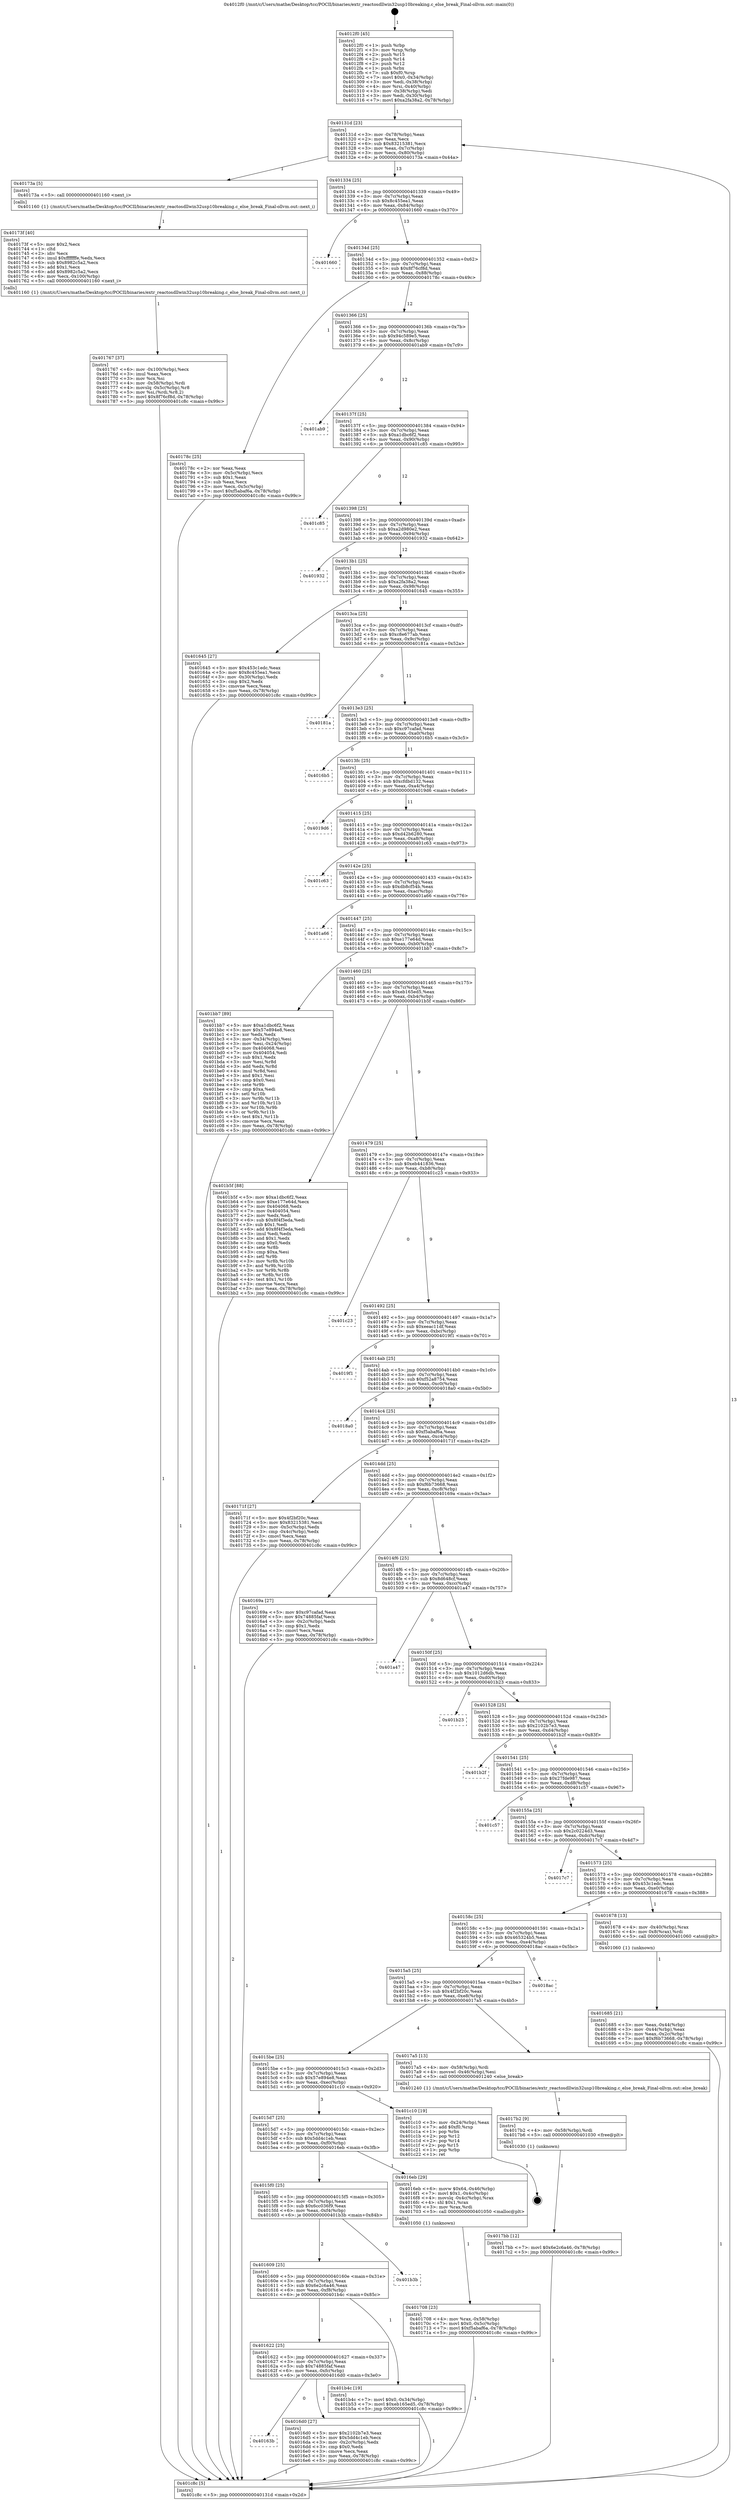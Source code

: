 digraph "0x4012f0" {
  label = "0x4012f0 (/mnt/c/Users/mathe/Desktop/tcc/POCII/binaries/extr_reactosdllwin32usp10breaking.c_else_break_Final-ollvm.out::main(0))"
  labelloc = "t"
  node[shape=record]

  Entry [label="",width=0.3,height=0.3,shape=circle,fillcolor=black,style=filled]
  "0x40131d" [label="{
     0x40131d [23]\l
     | [instrs]\l
     &nbsp;&nbsp;0x40131d \<+3\>: mov -0x78(%rbp),%eax\l
     &nbsp;&nbsp;0x401320 \<+2\>: mov %eax,%ecx\l
     &nbsp;&nbsp;0x401322 \<+6\>: sub $0x83215381,%ecx\l
     &nbsp;&nbsp;0x401328 \<+3\>: mov %eax,-0x7c(%rbp)\l
     &nbsp;&nbsp;0x40132b \<+3\>: mov %ecx,-0x80(%rbp)\l
     &nbsp;&nbsp;0x40132e \<+6\>: je 000000000040173a \<main+0x44a\>\l
  }"]
  "0x40173a" [label="{
     0x40173a [5]\l
     | [instrs]\l
     &nbsp;&nbsp;0x40173a \<+5\>: call 0000000000401160 \<next_i\>\l
     | [calls]\l
     &nbsp;&nbsp;0x401160 \{1\} (/mnt/c/Users/mathe/Desktop/tcc/POCII/binaries/extr_reactosdllwin32usp10breaking.c_else_break_Final-ollvm.out::next_i)\l
  }"]
  "0x401334" [label="{
     0x401334 [25]\l
     | [instrs]\l
     &nbsp;&nbsp;0x401334 \<+5\>: jmp 0000000000401339 \<main+0x49\>\l
     &nbsp;&nbsp;0x401339 \<+3\>: mov -0x7c(%rbp),%eax\l
     &nbsp;&nbsp;0x40133c \<+5\>: sub $0x8c455ea1,%eax\l
     &nbsp;&nbsp;0x401341 \<+6\>: mov %eax,-0x84(%rbp)\l
     &nbsp;&nbsp;0x401347 \<+6\>: je 0000000000401660 \<main+0x370\>\l
  }"]
  Exit [label="",width=0.3,height=0.3,shape=circle,fillcolor=black,style=filled,peripheries=2]
  "0x401660" [label="{
     0x401660\l
  }", style=dashed]
  "0x40134d" [label="{
     0x40134d [25]\l
     | [instrs]\l
     &nbsp;&nbsp;0x40134d \<+5\>: jmp 0000000000401352 \<main+0x62\>\l
     &nbsp;&nbsp;0x401352 \<+3\>: mov -0x7c(%rbp),%eax\l
     &nbsp;&nbsp;0x401355 \<+5\>: sub $0x8f76cf8d,%eax\l
     &nbsp;&nbsp;0x40135a \<+6\>: mov %eax,-0x88(%rbp)\l
     &nbsp;&nbsp;0x401360 \<+6\>: je 000000000040178c \<main+0x49c\>\l
  }"]
  "0x4017bb" [label="{
     0x4017bb [12]\l
     | [instrs]\l
     &nbsp;&nbsp;0x4017bb \<+7\>: movl $0x6e2c6a46,-0x78(%rbp)\l
     &nbsp;&nbsp;0x4017c2 \<+5\>: jmp 0000000000401c8c \<main+0x99c\>\l
  }"]
  "0x40178c" [label="{
     0x40178c [25]\l
     | [instrs]\l
     &nbsp;&nbsp;0x40178c \<+2\>: xor %eax,%eax\l
     &nbsp;&nbsp;0x40178e \<+3\>: mov -0x5c(%rbp),%ecx\l
     &nbsp;&nbsp;0x401791 \<+3\>: sub $0x1,%eax\l
     &nbsp;&nbsp;0x401794 \<+2\>: sub %eax,%ecx\l
     &nbsp;&nbsp;0x401796 \<+3\>: mov %ecx,-0x5c(%rbp)\l
     &nbsp;&nbsp;0x401799 \<+7\>: movl $0xf5abaf6a,-0x78(%rbp)\l
     &nbsp;&nbsp;0x4017a0 \<+5\>: jmp 0000000000401c8c \<main+0x99c\>\l
  }"]
  "0x401366" [label="{
     0x401366 [25]\l
     | [instrs]\l
     &nbsp;&nbsp;0x401366 \<+5\>: jmp 000000000040136b \<main+0x7b\>\l
     &nbsp;&nbsp;0x40136b \<+3\>: mov -0x7c(%rbp),%eax\l
     &nbsp;&nbsp;0x40136e \<+5\>: sub $0x94c589e5,%eax\l
     &nbsp;&nbsp;0x401373 \<+6\>: mov %eax,-0x8c(%rbp)\l
     &nbsp;&nbsp;0x401379 \<+6\>: je 0000000000401ab9 \<main+0x7c9\>\l
  }"]
  "0x4017b2" [label="{
     0x4017b2 [9]\l
     | [instrs]\l
     &nbsp;&nbsp;0x4017b2 \<+4\>: mov -0x58(%rbp),%rdi\l
     &nbsp;&nbsp;0x4017b6 \<+5\>: call 0000000000401030 \<free@plt\>\l
     | [calls]\l
     &nbsp;&nbsp;0x401030 \{1\} (unknown)\l
  }"]
  "0x401ab9" [label="{
     0x401ab9\l
  }", style=dashed]
  "0x40137f" [label="{
     0x40137f [25]\l
     | [instrs]\l
     &nbsp;&nbsp;0x40137f \<+5\>: jmp 0000000000401384 \<main+0x94\>\l
     &nbsp;&nbsp;0x401384 \<+3\>: mov -0x7c(%rbp),%eax\l
     &nbsp;&nbsp;0x401387 \<+5\>: sub $0xa1dbc6f2,%eax\l
     &nbsp;&nbsp;0x40138c \<+6\>: mov %eax,-0x90(%rbp)\l
     &nbsp;&nbsp;0x401392 \<+6\>: je 0000000000401c85 \<main+0x995\>\l
  }"]
  "0x401767" [label="{
     0x401767 [37]\l
     | [instrs]\l
     &nbsp;&nbsp;0x401767 \<+6\>: mov -0x100(%rbp),%ecx\l
     &nbsp;&nbsp;0x40176d \<+3\>: imul %eax,%ecx\l
     &nbsp;&nbsp;0x401770 \<+3\>: mov %cx,%si\l
     &nbsp;&nbsp;0x401773 \<+4\>: mov -0x58(%rbp),%rdi\l
     &nbsp;&nbsp;0x401777 \<+4\>: movslq -0x5c(%rbp),%r8\l
     &nbsp;&nbsp;0x40177b \<+5\>: mov %si,(%rdi,%r8,2)\l
     &nbsp;&nbsp;0x401780 \<+7\>: movl $0x8f76cf8d,-0x78(%rbp)\l
     &nbsp;&nbsp;0x401787 \<+5\>: jmp 0000000000401c8c \<main+0x99c\>\l
  }"]
  "0x401c85" [label="{
     0x401c85\l
  }", style=dashed]
  "0x401398" [label="{
     0x401398 [25]\l
     | [instrs]\l
     &nbsp;&nbsp;0x401398 \<+5\>: jmp 000000000040139d \<main+0xad\>\l
     &nbsp;&nbsp;0x40139d \<+3\>: mov -0x7c(%rbp),%eax\l
     &nbsp;&nbsp;0x4013a0 \<+5\>: sub $0xa2d980e2,%eax\l
     &nbsp;&nbsp;0x4013a5 \<+6\>: mov %eax,-0x94(%rbp)\l
     &nbsp;&nbsp;0x4013ab \<+6\>: je 0000000000401932 \<main+0x642\>\l
  }"]
  "0x40173f" [label="{
     0x40173f [40]\l
     | [instrs]\l
     &nbsp;&nbsp;0x40173f \<+5\>: mov $0x2,%ecx\l
     &nbsp;&nbsp;0x401744 \<+1\>: cltd\l
     &nbsp;&nbsp;0x401745 \<+2\>: idiv %ecx\l
     &nbsp;&nbsp;0x401747 \<+6\>: imul $0xfffffffe,%edx,%ecx\l
     &nbsp;&nbsp;0x40174d \<+6\>: sub $0x8982c5a2,%ecx\l
     &nbsp;&nbsp;0x401753 \<+3\>: add $0x1,%ecx\l
     &nbsp;&nbsp;0x401756 \<+6\>: add $0x8982c5a2,%ecx\l
     &nbsp;&nbsp;0x40175c \<+6\>: mov %ecx,-0x100(%rbp)\l
     &nbsp;&nbsp;0x401762 \<+5\>: call 0000000000401160 \<next_i\>\l
     | [calls]\l
     &nbsp;&nbsp;0x401160 \{1\} (/mnt/c/Users/mathe/Desktop/tcc/POCII/binaries/extr_reactosdllwin32usp10breaking.c_else_break_Final-ollvm.out::next_i)\l
  }"]
  "0x401932" [label="{
     0x401932\l
  }", style=dashed]
  "0x4013b1" [label="{
     0x4013b1 [25]\l
     | [instrs]\l
     &nbsp;&nbsp;0x4013b1 \<+5\>: jmp 00000000004013b6 \<main+0xc6\>\l
     &nbsp;&nbsp;0x4013b6 \<+3\>: mov -0x7c(%rbp),%eax\l
     &nbsp;&nbsp;0x4013b9 \<+5\>: sub $0xa2fa38a2,%eax\l
     &nbsp;&nbsp;0x4013be \<+6\>: mov %eax,-0x98(%rbp)\l
     &nbsp;&nbsp;0x4013c4 \<+6\>: je 0000000000401645 \<main+0x355\>\l
  }"]
  "0x401708" [label="{
     0x401708 [23]\l
     | [instrs]\l
     &nbsp;&nbsp;0x401708 \<+4\>: mov %rax,-0x58(%rbp)\l
     &nbsp;&nbsp;0x40170c \<+7\>: movl $0x0,-0x5c(%rbp)\l
     &nbsp;&nbsp;0x401713 \<+7\>: movl $0xf5abaf6a,-0x78(%rbp)\l
     &nbsp;&nbsp;0x40171a \<+5\>: jmp 0000000000401c8c \<main+0x99c\>\l
  }"]
  "0x401645" [label="{
     0x401645 [27]\l
     | [instrs]\l
     &nbsp;&nbsp;0x401645 \<+5\>: mov $0x453c1edc,%eax\l
     &nbsp;&nbsp;0x40164a \<+5\>: mov $0x8c455ea1,%ecx\l
     &nbsp;&nbsp;0x40164f \<+3\>: mov -0x30(%rbp),%edx\l
     &nbsp;&nbsp;0x401652 \<+3\>: cmp $0x2,%edx\l
     &nbsp;&nbsp;0x401655 \<+3\>: cmovne %ecx,%eax\l
     &nbsp;&nbsp;0x401658 \<+3\>: mov %eax,-0x78(%rbp)\l
     &nbsp;&nbsp;0x40165b \<+5\>: jmp 0000000000401c8c \<main+0x99c\>\l
  }"]
  "0x4013ca" [label="{
     0x4013ca [25]\l
     | [instrs]\l
     &nbsp;&nbsp;0x4013ca \<+5\>: jmp 00000000004013cf \<main+0xdf\>\l
     &nbsp;&nbsp;0x4013cf \<+3\>: mov -0x7c(%rbp),%eax\l
     &nbsp;&nbsp;0x4013d2 \<+5\>: sub $0xc8e677ab,%eax\l
     &nbsp;&nbsp;0x4013d7 \<+6\>: mov %eax,-0x9c(%rbp)\l
     &nbsp;&nbsp;0x4013dd \<+6\>: je 000000000040181a \<main+0x52a\>\l
  }"]
  "0x401c8c" [label="{
     0x401c8c [5]\l
     | [instrs]\l
     &nbsp;&nbsp;0x401c8c \<+5\>: jmp 000000000040131d \<main+0x2d\>\l
  }"]
  "0x4012f0" [label="{
     0x4012f0 [45]\l
     | [instrs]\l
     &nbsp;&nbsp;0x4012f0 \<+1\>: push %rbp\l
     &nbsp;&nbsp;0x4012f1 \<+3\>: mov %rsp,%rbp\l
     &nbsp;&nbsp;0x4012f4 \<+2\>: push %r15\l
     &nbsp;&nbsp;0x4012f6 \<+2\>: push %r14\l
     &nbsp;&nbsp;0x4012f8 \<+2\>: push %r12\l
     &nbsp;&nbsp;0x4012fa \<+1\>: push %rbx\l
     &nbsp;&nbsp;0x4012fb \<+7\>: sub $0xf0,%rsp\l
     &nbsp;&nbsp;0x401302 \<+7\>: movl $0x0,-0x34(%rbp)\l
     &nbsp;&nbsp;0x401309 \<+3\>: mov %edi,-0x38(%rbp)\l
     &nbsp;&nbsp;0x40130c \<+4\>: mov %rsi,-0x40(%rbp)\l
     &nbsp;&nbsp;0x401310 \<+3\>: mov -0x38(%rbp),%edi\l
     &nbsp;&nbsp;0x401313 \<+3\>: mov %edi,-0x30(%rbp)\l
     &nbsp;&nbsp;0x401316 \<+7\>: movl $0xa2fa38a2,-0x78(%rbp)\l
  }"]
  "0x40163b" [label="{
     0x40163b\l
  }", style=dashed]
  "0x40181a" [label="{
     0x40181a\l
  }", style=dashed]
  "0x4013e3" [label="{
     0x4013e3 [25]\l
     | [instrs]\l
     &nbsp;&nbsp;0x4013e3 \<+5\>: jmp 00000000004013e8 \<main+0xf8\>\l
     &nbsp;&nbsp;0x4013e8 \<+3\>: mov -0x7c(%rbp),%eax\l
     &nbsp;&nbsp;0x4013eb \<+5\>: sub $0xc97cafad,%eax\l
     &nbsp;&nbsp;0x4013f0 \<+6\>: mov %eax,-0xa0(%rbp)\l
     &nbsp;&nbsp;0x4013f6 \<+6\>: je 00000000004016b5 \<main+0x3c5\>\l
  }"]
  "0x4016d0" [label="{
     0x4016d0 [27]\l
     | [instrs]\l
     &nbsp;&nbsp;0x4016d0 \<+5\>: mov $0x2102b7e3,%eax\l
     &nbsp;&nbsp;0x4016d5 \<+5\>: mov $0x5dd4c1eb,%ecx\l
     &nbsp;&nbsp;0x4016da \<+3\>: mov -0x2c(%rbp),%edx\l
     &nbsp;&nbsp;0x4016dd \<+3\>: cmp $0x0,%edx\l
     &nbsp;&nbsp;0x4016e0 \<+3\>: cmove %ecx,%eax\l
     &nbsp;&nbsp;0x4016e3 \<+3\>: mov %eax,-0x78(%rbp)\l
     &nbsp;&nbsp;0x4016e6 \<+5\>: jmp 0000000000401c8c \<main+0x99c\>\l
  }"]
  "0x4016b5" [label="{
     0x4016b5\l
  }", style=dashed]
  "0x4013fc" [label="{
     0x4013fc [25]\l
     | [instrs]\l
     &nbsp;&nbsp;0x4013fc \<+5\>: jmp 0000000000401401 \<main+0x111\>\l
     &nbsp;&nbsp;0x401401 \<+3\>: mov -0x7c(%rbp),%eax\l
     &nbsp;&nbsp;0x401404 \<+5\>: sub $0xcfdbd132,%eax\l
     &nbsp;&nbsp;0x401409 \<+6\>: mov %eax,-0xa4(%rbp)\l
     &nbsp;&nbsp;0x40140f \<+6\>: je 00000000004019d6 \<main+0x6e6\>\l
  }"]
  "0x401622" [label="{
     0x401622 [25]\l
     | [instrs]\l
     &nbsp;&nbsp;0x401622 \<+5\>: jmp 0000000000401627 \<main+0x337\>\l
     &nbsp;&nbsp;0x401627 \<+3\>: mov -0x7c(%rbp),%eax\l
     &nbsp;&nbsp;0x40162a \<+5\>: sub $0x74885faf,%eax\l
     &nbsp;&nbsp;0x40162f \<+6\>: mov %eax,-0xfc(%rbp)\l
     &nbsp;&nbsp;0x401635 \<+6\>: je 00000000004016d0 \<main+0x3e0\>\l
  }"]
  "0x4019d6" [label="{
     0x4019d6\l
  }", style=dashed]
  "0x401415" [label="{
     0x401415 [25]\l
     | [instrs]\l
     &nbsp;&nbsp;0x401415 \<+5\>: jmp 000000000040141a \<main+0x12a\>\l
     &nbsp;&nbsp;0x40141a \<+3\>: mov -0x7c(%rbp),%eax\l
     &nbsp;&nbsp;0x40141d \<+5\>: sub $0xd42b6280,%eax\l
     &nbsp;&nbsp;0x401422 \<+6\>: mov %eax,-0xa8(%rbp)\l
     &nbsp;&nbsp;0x401428 \<+6\>: je 0000000000401c63 \<main+0x973\>\l
  }"]
  "0x401b4c" [label="{
     0x401b4c [19]\l
     | [instrs]\l
     &nbsp;&nbsp;0x401b4c \<+7\>: movl $0x0,-0x34(%rbp)\l
     &nbsp;&nbsp;0x401b53 \<+7\>: movl $0xeb165ed5,-0x78(%rbp)\l
     &nbsp;&nbsp;0x401b5a \<+5\>: jmp 0000000000401c8c \<main+0x99c\>\l
  }"]
  "0x401c63" [label="{
     0x401c63\l
  }", style=dashed]
  "0x40142e" [label="{
     0x40142e [25]\l
     | [instrs]\l
     &nbsp;&nbsp;0x40142e \<+5\>: jmp 0000000000401433 \<main+0x143\>\l
     &nbsp;&nbsp;0x401433 \<+3\>: mov -0x7c(%rbp),%eax\l
     &nbsp;&nbsp;0x401436 \<+5\>: sub $0xdb8cf54b,%eax\l
     &nbsp;&nbsp;0x40143b \<+6\>: mov %eax,-0xac(%rbp)\l
     &nbsp;&nbsp;0x401441 \<+6\>: je 0000000000401a66 \<main+0x776\>\l
  }"]
  "0x401609" [label="{
     0x401609 [25]\l
     | [instrs]\l
     &nbsp;&nbsp;0x401609 \<+5\>: jmp 000000000040160e \<main+0x31e\>\l
     &nbsp;&nbsp;0x40160e \<+3\>: mov -0x7c(%rbp),%eax\l
     &nbsp;&nbsp;0x401611 \<+5\>: sub $0x6e2c6a46,%eax\l
     &nbsp;&nbsp;0x401616 \<+6\>: mov %eax,-0xf8(%rbp)\l
     &nbsp;&nbsp;0x40161c \<+6\>: je 0000000000401b4c \<main+0x85c\>\l
  }"]
  "0x401a66" [label="{
     0x401a66\l
  }", style=dashed]
  "0x401447" [label="{
     0x401447 [25]\l
     | [instrs]\l
     &nbsp;&nbsp;0x401447 \<+5\>: jmp 000000000040144c \<main+0x15c\>\l
     &nbsp;&nbsp;0x40144c \<+3\>: mov -0x7c(%rbp),%eax\l
     &nbsp;&nbsp;0x40144f \<+5\>: sub $0xe177e64d,%eax\l
     &nbsp;&nbsp;0x401454 \<+6\>: mov %eax,-0xb0(%rbp)\l
     &nbsp;&nbsp;0x40145a \<+6\>: je 0000000000401bb7 \<main+0x8c7\>\l
  }"]
  "0x401b3b" [label="{
     0x401b3b\l
  }", style=dashed]
  "0x401bb7" [label="{
     0x401bb7 [89]\l
     | [instrs]\l
     &nbsp;&nbsp;0x401bb7 \<+5\>: mov $0xa1dbc6f2,%eax\l
     &nbsp;&nbsp;0x401bbc \<+5\>: mov $0x57e894e8,%ecx\l
     &nbsp;&nbsp;0x401bc1 \<+2\>: xor %edx,%edx\l
     &nbsp;&nbsp;0x401bc3 \<+3\>: mov -0x34(%rbp),%esi\l
     &nbsp;&nbsp;0x401bc6 \<+3\>: mov %esi,-0x24(%rbp)\l
     &nbsp;&nbsp;0x401bc9 \<+7\>: mov 0x404068,%esi\l
     &nbsp;&nbsp;0x401bd0 \<+7\>: mov 0x404054,%edi\l
     &nbsp;&nbsp;0x401bd7 \<+3\>: sub $0x1,%edx\l
     &nbsp;&nbsp;0x401bda \<+3\>: mov %esi,%r8d\l
     &nbsp;&nbsp;0x401bdd \<+3\>: add %edx,%r8d\l
     &nbsp;&nbsp;0x401be0 \<+4\>: imul %r8d,%esi\l
     &nbsp;&nbsp;0x401be4 \<+3\>: and $0x1,%esi\l
     &nbsp;&nbsp;0x401be7 \<+3\>: cmp $0x0,%esi\l
     &nbsp;&nbsp;0x401bea \<+4\>: sete %r9b\l
     &nbsp;&nbsp;0x401bee \<+3\>: cmp $0xa,%edi\l
     &nbsp;&nbsp;0x401bf1 \<+4\>: setl %r10b\l
     &nbsp;&nbsp;0x401bf5 \<+3\>: mov %r9b,%r11b\l
     &nbsp;&nbsp;0x401bf8 \<+3\>: and %r10b,%r11b\l
     &nbsp;&nbsp;0x401bfb \<+3\>: xor %r10b,%r9b\l
     &nbsp;&nbsp;0x401bfe \<+3\>: or %r9b,%r11b\l
     &nbsp;&nbsp;0x401c01 \<+4\>: test $0x1,%r11b\l
     &nbsp;&nbsp;0x401c05 \<+3\>: cmovne %ecx,%eax\l
     &nbsp;&nbsp;0x401c08 \<+3\>: mov %eax,-0x78(%rbp)\l
     &nbsp;&nbsp;0x401c0b \<+5\>: jmp 0000000000401c8c \<main+0x99c\>\l
  }"]
  "0x401460" [label="{
     0x401460 [25]\l
     | [instrs]\l
     &nbsp;&nbsp;0x401460 \<+5\>: jmp 0000000000401465 \<main+0x175\>\l
     &nbsp;&nbsp;0x401465 \<+3\>: mov -0x7c(%rbp),%eax\l
     &nbsp;&nbsp;0x401468 \<+5\>: sub $0xeb165ed5,%eax\l
     &nbsp;&nbsp;0x40146d \<+6\>: mov %eax,-0xb4(%rbp)\l
     &nbsp;&nbsp;0x401473 \<+6\>: je 0000000000401b5f \<main+0x86f\>\l
  }"]
  "0x4015f0" [label="{
     0x4015f0 [25]\l
     | [instrs]\l
     &nbsp;&nbsp;0x4015f0 \<+5\>: jmp 00000000004015f5 \<main+0x305\>\l
     &nbsp;&nbsp;0x4015f5 \<+3\>: mov -0x7c(%rbp),%eax\l
     &nbsp;&nbsp;0x4015f8 \<+5\>: sub $0x6cc036f9,%eax\l
     &nbsp;&nbsp;0x4015fd \<+6\>: mov %eax,-0xf4(%rbp)\l
     &nbsp;&nbsp;0x401603 \<+6\>: je 0000000000401b3b \<main+0x84b\>\l
  }"]
  "0x401b5f" [label="{
     0x401b5f [88]\l
     | [instrs]\l
     &nbsp;&nbsp;0x401b5f \<+5\>: mov $0xa1dbc6f2,%eax\l
     &nbsp;&nbsp;0x401b64 \<+5\>: mov $0xe177e64d,%ecx\l
     &nbsp;&nbsp;0x401b69 \<+7\>: mov 0x404068,%edx\l
     &nbsp;&nbsp;0x401b70 \<+7\>: mov 0x404054,%esi\l
     &nbsp;&nbsp;0x401b77 \<+2\>: mov %edx,%edi\l
     &nbsp;&nbsp;0x401b79 \<+6\>: sub $0x8f4f3eda,%edi\l
     &nbsp;&nbsp;0x401b7f \<+3\>: sub $0x1,%edi\l
     &nbsp;&nbsp;0x401b82 \<+6\>: add $0x8f4f3eda,%edi\l
     &nbsp;&nbsp;0x401b88 \<+3\>: imul %edi,%edx\l
     &nbsp;&nbsp;0x401b8b \<+3\>: and $0x1,%edx\l
     &nbsp;&nbsp;0x401b8e \<+3\>: cmp $0x0,%edx\l
     &nbsp;&nbsp;0x401b91 \<+4\>: sete %r8b\l
     &nbsp;&nbsp;0x401b95 \<+3\>: cmp $0xa,%esi\l
     &nbsp;&nbsp;0x401b98 \<+4\>: setl %r9b\l
     &nbsp;&nbsp;0x401b9c \<+3\>: mov %r8b,%r10b\l
     &nbsp;&nbsp;0x401b9f \<+3\>: and %r9b,%r10b\l
     &nbsp;&nbsp;0x401ba2 \<+3\>: xor %r9b,%r8b\l
     &nbsp;&nbsp;0x401ba5 \<+3\>: or %r8b,%r10b\l
     &nbsp;&nbsp;0x401ba8 \<+4\>: test $0x1,%r10b\l
     &nbsp;&nbsp;0x401bac \<+3\>: cmovne %ecx,%eax\l
     &nbsp;&nbsp;0x401baf \<+3\>: mov %eax,-0x78(%rbp)\l
     &nbsp;&nbsp;0x401bb2 \<+5\>: jmp 0000000000401c8c \<main+0x99c\>\l
  }"]
  "0x401479" [label="{
     0x401479 [25]\l
     | [instrs]\l
     &nbsp;&nbsp;0x401479 \<+5\>: jmp 000000000040147e \<main+0x18e\>\l
     &nbsp;&nbsp;0x40147e \<+3\>: mov -0x7c(%rbp),%eax\l
     &nbsp;&nbsp;0x401481 \<+5\>: sub $0xeb441836,%eax\l
     &nbsp;&nbsp;0x401486 \<+6\>: mov %eax,-0xb8(%rbp)\l
     &nbsp;&nbsp;0x40148c \<+6\>: je 0000000000401c23 \<main+0x933\>\l
  }"]
  "0x4016eb" [label="{
     0x4016eb [29]\l
     | [instrs]\l
     &nbsp;&nbsp;0x4016eb \<+6\>: movw $0x64,-0x46(%rbp)\l
     &nbsp;&nbsp;0x4016f1 \<+7\>: movl $0x1,-0x4c(%rbp)\l
     &nbsp;&nbsp;0x4016f8 \<+4\>: movslq -0x4c(%rbp),%rax\l
     &nbsp;&nbsp;0x4016fc \<+4\>: shl $0x1,%rax\l
     &nbsp;&nbsp;0x401700 \<+3\>: mov %rax,%rdi\l
     &nbsp;&nbsp;0x401703 \<+5\>: call 0000000000401050 \<malloc@plt\>\l
     | [calls]\l
     &nbsp;&nbsp;0x401050 \{1\} (unknown)\l
  }"]
  "0x401c23" [label="{
     0x401c23\l
  }", style=dashed]
  "0x401492" [label="{
     0x401492 [25]\l
     | [instrs]\l
     &nbsp;&nbsp;0x401492 \<+5\>: jmp 0000000000401497 \<main+0x1a7\>\l
     &nbsp;&nbsp;0x401497 \<+3\>: mov -0x7c(%rbp),%eax\l
     &nbsp;&nbsp;0x40149a \<+5\>: sub $0xeeac11df,%eax\l
     &nbsp;&nbsp;0x40149f \<+6\>: mov %eax,-0xbc(%rbp)\l
     &nbsp;&nbsp;0x4014a5 \<+6\>: je 00000000004019f1 \<main+0x701\>\l
  }"]
  "0x4015d7" [label="{
     0x4015d7 [25]\l
     | [instrs]\l
     &nbsp;&nbsp;0x4015d7 \<+5\>: jmp 00000000004015dc \<main+0x2ec\>\l
     &nbsp;&nbsp;0x4015dc \<+3\>: mov -0x7c(%rbp),%eax\l
     &nbsp;&nbsp;0x4015df \<+5\>: sub $0x5dd4c1eb,%eax\l
     &nbsp;&nbsp;0x4015e4 \<+6\>: mov %eax,-0xf0(%rbp)\l
     &nbsp;&nbsp;0x4015ea \<+6\>: je 00000000004016eb \<main+0x3fb\>\l
  }"]
  "0x4019f1" [label="{
     0x4019f1\l
  }", style=dashed]
  "0x4014ab" [label="{
     0x4014ab [25]\l
     | [instrs]\l
     &nbsp;&nbsp;0x4014ab \<+5\>: jmp 00000000004014b0 \<main+0x1c0\>\l
     &nbsp;&nbsp;0x4014b0 \<+3\>: mov -0x7c(%rbp),%eax\l
     &nbsp;&nbsp;0x4014b3 \<+5\>: sub $0xf52a8754,%eax\l
     &nbsp;&nbsp;0x4014b8 \<+6\>: mov %eax,-0xc0(%rbp)\l
     &nbsp;&nbsp;0x4014be \<+6\>: je 00000000004018a0 \<main+0x5b0\>\l
  }"]
  "0x401c10" [label="{
     0x401c10 [19]\l
     | [instrs]\l
     &nbsp;&nbsp;0x401c10 \<+3\>: mov -0x24(%rbp),%eax\l
     &nbsp;&nbsp;0x401c13 \<+7\>: add $0xf0,%rsp\l
     &nbsp;&nbsp;0x401c1a \<+1\>: pop %rbx\l
     &nbsp;&nbsp;0x401c1b \<+2\>: pop %r12\l
     &nbsp;&nbsp;0x401c1d \<+2\>: pop %r14\l
     &nbsp;&nbsp;0x401c1f \<+2\>: pop %r15\l
     &nbsp;&nbsp;0x401c21 \<+1\>: pop %rbp\l
     &nbsp;&nbsp;0x401c22 \<+1\>: ret\l
  }"]
  "0x4018a0" [label="{
     0x4018a0\l
  }", style=dashed]
  "0x4014c4" [label="{
     0x4014c4 [25]\l
     | [instrs]\l
     &nbsp;&nbsp;0x4014c4 \<+5\>: jmp 00000000004014c9 \<main+0x1d9\>\l
     &nbsp;&nbsp;0x4014c9 \<+3\>: mov -0x7c(%rbp),%eax\l
     &nbsp;&nbsp;0x4014cc \<+5\>: sub $0xf5abaf6a,%eax\l
     &nbsp;&nbsp;0x4014d1 \<+6\>: mov %eax,-0xc4(%rbp)\l
     &nbsp;&nbsp;0x4014d7 \<+6\>: je 000000000040171f \<main+0x42f\>\l
  }"]
  "0x4015be" [label="{
     0x4015be [25]\l
     | [instrs]\l
     &nbsp;&nbsp;0x4015be \<+5\>: jmp 00000000004015c3 \<main+0x2d3\>\l
     &nbsp;&nbsp;0x4015c3 \<+3\>: mov -0x7c(%rbp),%eax\l
     &nbsp;&nbsp;0x4015c6 \<+5\>: sub $0x57e894e8,%eax\l
     &nbsp;&nbsp;0x4015cb \<+6\>: mov %eax,-0xec(%rbp)\l
     &nbsp;&nbsp;0x4015d1 \<+6\>: je 0000000000401c10 \<main+0x920\>\l
  }"]
  "0x40171f" [label="{
     0x40171f [27]\l
     | [instrs]\l
     &nbsp;&nbsp;0x40171f \<+5\>: mov $0x4f2bf20c,%eax\l
     &nbsp;&nbsp;0x401724 \<+5\>: mov $0x83215381,%ecx\l
     &nbsp;&nbsp;0x401729 \<+3\>: mov -0x5c(%rbp),%edx\l
     &nbsp;&nbsp;0x40172c \<+3\>: cmp -0x4c(%rbp),%edx\l
     &nbsp;&nbsp;0x40172f \<+3\>: cmovl %ecx,%eax\l
     &nbsp;&nbsp;0x401732 \<+3\>: mov %eax,-0x78(%rbp)\l
     &nbsp;&nbsp;0x401735 \<+5\>: jmp 0000000000401c8c \<main+0x99c\>\l
  }"]
  "0x4014dd" [label="{
     0x4014dd [25]\l
     | [instrs]\l
     &nbsp;&nbsp;0x4014dd \<+5\>: jmp 00000000004014e2 \<main+0x1f2\>\l
     &nbsp;&nbsp;0x4014e2 \<+3\>: mov -0x7c(%rbp),%eax\l
     &nbsp;&nbsp;0x4014e5 \<+5\>: sub $0xf6b73668,%eax\l
     &nbsp;&nbsp;0x4014ea \<+6\>: mov %eax,-0xc8(%rbp)\l
     &nbsp;&nbsp;0x4014f0 \<+6\>: je 000000000040169a \<main+0x3aa\>\l
  }"]
  "0x4017a5" [label="{
     0x4017a5 [13]\l
     | [instrs]\l
     &nbsp;&nbsp;0x4017a5 \<+4\>: mov -0x58(%rbp),%rdi\l
     &nbsp;&nbsp;0x4017a9 \<+4\>: movswl -0x46(%rbp),%esi\l
     &nbsp;&nbsp;0x4017ad \<+5\>: call 0000000000401240 \<else_break\>\l
     | [calls]\l
     &nbsp;&nbsp;0x401240 \{1\} (/mnt/c/Users/mathe/Desktop/tcc/POCII/binaries/extr_reactosdllwin32usp10breaking.c_else_break_Final-ollvm.out::else_break)\l
  }"]
  "0x40169a" [label="{
     0x40169a [27]\l
     | [instrs]\l
     &nbsp;&nbsp;0x40169a \<+5\>: mov $0xc97cafad,%eax\l
     &nbsp;&nbsp;0x40169f \<+5\>: mov $0x74885faf,%ecx\l
     &nbsp;&nbsp;0x4016a4 \<+3\>: mov -0x2c(%rbp),%edx\l
     &nbsp;&nbsp;0x4016a7 \<+3\>: cmp $0x1,%edx\l
     &nbsp;&nbsp;0x4016aa \<+3\>: cmovl %ecx,%eax\l
     &nbsp;&nbsp;0x4016ad \<+3\>: mov %eax,-0x78(%rbp)\l
     &nbsp;&nbsp;0x4016b0 \<+5\>: jmp 0000000000401c8c \<main+0x99c\>\l
  }"]
  "0x4014f6" [label="{
     0x4014f6 [25]\l
     | [instrs]\l
     &nbsp;&nbsp;0x4014f6 \<+5\>: jmp 00000000004014fb \<main+0x20b\>\l
     &nbsp;&nbsp;0x4014fb \<+3\>: mov -0x7c(%rbp),%eax\l
     &nbsp;&nbsp;0x4014fe \<+5\>: sub $0x8d648cf,%eax\l
     &nbsp;&nbsp;0x401503 \<+6\>: mov %eax,-0xcc(%rbp)\l
     &nbsp;&nbsp;0x401509 \<+6\>: je 0000000000401a47 \<main+0x757\>\l
  }"]
  "0x4015a5" [label="{
     0x4015a5 [25]\l
     | [instrs]\l
     &nbsp;&nbsp;0x4015a5 \<+5\>: jmp 00000000004015aa \<main+0x2ba\>\l
     &nbsp;&nbsp;0x4015aa \<+3\>: mov -0x7c(%rbp),%eax\l
     &nbsp;&nbsp;0x4015ad \<+5\>: sub $0x4f2bf20c,%eax\l
     &nbsp;&nbsp;0x4015b2 \<+6\>: mov %eax,-0xe8(%rbp)\l
     &nbsp;&nbsp;0x4015b8 \<+6\>: je 00000000004017a5 \<main+0x4b5\>\l
  }"]
  "0x401a47" [label="{
     0x401a47\l
  }", style=dashed]
  "0x40150f" [label="{
     0x40150f [25]\l
     | [instrs]\l
     &nbsp;&nbsp;0x40150f \<+5\>: jmp 0000000000401514 \<main+0x224\>\l
     &nbsp;&nbsp;0x401514 \<+3\>: mov -0x7c(%rbp),%eax\l
     &nbsp;&nbsp;0x401517 \<+5\>: sub $0x1012d6db,%eax\l
     &nbsp;&nbsp;0x40151c \<+6\>: mov %eax,-0xd0(%rbp)\l
     &nbsp;&nbsp;0x401522 \<+6\>: je 0000000000401b23 \<main+0x833\>\l
  }"]
  "0x4018ac" [label="{
     0x4018ac\l
  }", style=dashed]
  "0x401b23" [label="{
     0x401b23\l
  }", style=dashed]
  "0x401528" [label="{
     0x401528 [25]\l
     | [instrs]\l
     &nbsp;&nbsp;0x401528 \<+5\>: jmp 000000000040152d \<main+0x23d\>\l
     &nbsp;&nbsp;0x40152d \<+3\>: mov -0x7c(%rbp),%eax\l
     &nbsp;&nbsp;0x401530 \<+5\>: sub $0x2102b7e3,%eax\l
     &nbsp;&nbsp;0x401535 \<+6\>: mov %eax,-0xd4(%rbp)\l
     &nbsp;&nbsp;0x40153b \<+6\>: je 0000000000401b2f \<main+0x83f\>\l
  }"]
  "0x401685" [label="{
     0x401685 [21]\l
     | [instrs]\l
     &nbsp;&nbsp;0x401685 \<+3\>: mov %eax,-0x44(%rbp)\l
     &nbsp;&nbsp;0x401688 \<+3\>: mov -0x44(%rbp),%eax\l
     &nbsp;&nbsp;0x40168b \<+3\>: mov %eax,-0x2c(%rbp)\l
     &nbsp;&nbsp;0x40168e \<+7\>: movl $0xf6b73668,-0x78(%rbp)\l
     &nbsp;&nbsp;0x401695 \<+5\>: jmp 0000000000401c8c \<main+0x99c\>\l
  }"]
  "0x401b2f" [label="{
     0x401b2f\l
  }", style=dashed]
  "0x401541" [label="{
     0x401541 [25]\l
     | [instrs]\l
     &nbsp;&nbsp;0x401541 \<+5\>: jmp 0000000000401546 \<main+0x256\>\l
     &nbsp;&nbsp;0x401546 \<+3\>: mov -0x7c(%rbp),%eax\l
     &nbsp;&nbsp;0x401549 \<+5\>: sub $0x27fde987,%eax\l
     &nbsp;&nbsp;0x40154e \<+6\>: mov %eax,-0xd8(%rbp)\l
     &nbsp;&nbsp;0x401554 \<+6\>: je 0000000000401c57 \<main+0x967\>\l
  }"]
  "0x40158c" [label="{
     0x40158c [25]\l
     | [instrs]\l
     &nbsp;&nbsp;0x40158c \<+5\>: jmp 0000000000401591 \<main+0x2a1\>\l
     &nbsp;&nbsp;0x401591 \<+3\>: mov -0x7c(%rbp),%eax\l
     &nbsp;&nbsp;0x401594 \<+5\>: sub $0x465324b5,%eax\l
     &nbsp;&nbsp;0x401599 \<+6\>: mov %eax,-0xe4(%rbp)\l
     &nbsp;&nbsp;0x40159f \<+6\>: je 00000000004018ac \<main+0x5bc\>\l
  }"]
  "0x401c57" [label="{
     0x401c57\l
  }", style=dashed]
  "0x40155a" [label="{
     0x40155a [25]\l
     | [instrs]\l
     &nbsp;&nbsp;0x40155a \<+5\>: jmp 000000000040155f \<main+0x26f\>\l
     &nbsp;&nbsp;0x40155f \<+3\>: mov -0x7c(%rbp),%eax\l
     &nbsp;&nbsp;0x401562 \<+5\>: sub $0x2c0224d3,%eax\l
     &nbsp;&nbsp;0x401567 \<+6\>: mov %eax,-0xdc(%rbp)\l
     &nbsp;&nbsp;0x40156d \<+6\>: je 00000000004017c7 \<main+0x4d7\>\l
  }"]
  "0x401678" [label="{
     0x401678 [13]\l
     | [instrs]\l
     &nbsp;&nbsp;0x401678 \<+4\>: mov -0x40(%rbp),%rax\l
     &nbsp;&nbsp;0x40167c \<+4\>: mov 0x8(%rax),%rdi\l
     &nbsp;&nbsp;0x401680 \<+5\>: call 0000000000401060 \<atoi@plt\>\l
     | [calls]\l
     &nbsp;&nbsp;0x401060 \{1\} (unknown)\l
  }"]
  "0x4017c7" [label="{
     0x4017c7\l
  }", style=dashed]
  "0x401573" [label="{
     0x401573 [25]\l
     | [instrs]\l
     &nbsp;&nbsp;0x401573 \<+5\>: jmp 0000000000401578 \<main+0x288\>\l
     &nbsp;&nbsp;0x401578 \<+3\>: mov -0x7c(%rbp),%eax\l
     &nbsp;&nbsp;0x40157b \<+5\>: sub $0x453c1edc,%eax\l
     &nbsp;&nbsp;0x401580 \<+6\>: mov %eax,-0xe0(%rbp)\l
     &nbsp;&nbsp;0x401586 \<+6\>: je 0000000000401678 \<main+0x388\>\l
  }"]
  Entry -> "0x4012f0" [label=" 1"]
  "0x40131d" -> "0x40173a" [label=" 1"]
  "0x40131d" -> "0x401334" [label=" 13"]
  "0x401c10" -> Exit [label=" 1"]
  "0x401334" -> "0x401660" [label=" 0"]
  "0x401334" -> "0x40134d" [label=" 13"]
  "0x401bb7" -> "0x401c8c" [label=" 1"]
  "0x40134d" -> "0x40178c" [label=" 1"]
  "0x40134d" -> "0x401366" [label=" 12"]
  "0x401b5f" -> "0x401c8c" [label=" 1"]
  "0x401366" -> "0x401ab9" [label=" 0"]
  "0x401366" -> "0x40137f" [label=" 12"]
  "0x401b4c" -> "0x401c8c" [label=" 1"]
  "0x40137f" -> "0x401c85" [label=" 0"]
  "0x40137f" -> "0x401398" [label=" 12"]
  "0x4017bb" -> "0x401c8c" [label=" 1"]
  "0x401398" -> "0x401932" [label=" 0"]
  "0x401398" -> "0x4013b1" [label=" 12"]
  "0x4017b2" -> "0x4017bb" [label=" 1"]
  "0x4013b1" -> "0x401645" [label=" 1"]
  "0x4013b1" -> "0x4013ca" [label=" 11"]
  "0x401645" -> "0x401c8c" [label=" 1"]
  "0x4012f0" -> "0x40131d" [label=" 1"]
  "0x401c8c" -> "0x40131d" [label=" 13"]
  "0x4017a5" -> "0x4017b2" [label=" 1"]
  "0x4013ca" -> "0x40181a" [label=" 0"]
  "0x4013ca" -> "0x4013e3" [label=" 11"]
  "0x40178c" -> "0x401c8c" [label=" 1"]
  "0x4013e3" -> "0x4016b5" [label=" 0"]
  "0x4013e3" -> "0x4013fc" [label=" 11"]
  "0x401767" -> "0x401c8c" [label=" 1"]
  "0x4013fc" -> "0x4019d6" [label=" 0"]
  "0x4013fc" -> "0x401415" [label=" 11"]
  "0x40173a" -> "0x40173f" [label=" 1"]
  "0x401415" -> "0x401c63" [label=" 0"]
  "0x401415" -> "0x40142e" [label=" 11"]
  "0x40171f" -> "0x401c8c" [label=" 2"]
  "0x40142e" -> "0x401a66" [label=" 0"]
  "0x40142e" -> "0x401447" [label=" 11"]
  "0x4016eb" -> "0x401708" [label=" 1"]
  "0x401447" -> "0x401bb7" [label=" 1"]
  "0x401447" -> "0x401460" [label=" 10"]
  "0x4016d0" -> "0x401c8c" [label=" 1"]
  "0x401460" -> "0x401b5f" [label=" 1"]
  "0x401460" -> "0x401479" [label=" 9"]
  "0x401622" -> "0x4016d0" [label=" 1"]
  "0x401479" -> "0x401c23" [label=" 0"]
  "0x401479" -> "0x401492" [label=" 9"]
  "0x40173f" -> "0x401767" [label=" 1"]
  "0x401492" -> "0x4019f1" [label=" 0"]
  "0x401492" -> "0x4014ab" [label=" 9"]
  "0x401609" -> "0x401b4c" [label=" 1"]
  "0x4014ab" -> "0x4018a0" [label=" 0"]
  "0x4014ab" -> "0x4014c4" [label=" 9"]
  "0x401708" -> "0x401c8c" [label=" 1"]
  "0x4014c4" -> "0x40171f" [label=" 2"]
  "0x4014c4" -> "0x4014dd" [label=" 7"]
  "0x4015f0" -> "0x401b3b" [label=" 0"]
  "0x4014dd" -> "0x40169a" [label=" 1"]
  "0x4014dd" -> "0x4014f6" [label=" 6"]
  "0x401622" -> "0x40163b" [label=" 0"]
  "0x4014f6" -> "0x401a47" [label=" 0"]
  "0x4014f6" -> "0x40150f" [label=" 6"]
  "0x4015d7" -> "0x4016eb" [label=" 1"]
  "0x40150f" -> "0x401b23" [label=" 0"]
  "0x40150f" -> "0x401528" [label=" 6"]
  "0x401609" -> "0x401622" [label=" 1"]
  "0x401528" -> "0x401b2f" [label=" 0"]
  "0x401528" -> "0x401541" [label=" 6"]
  "0x4015be" -> "0x401c10" [label=" 1"]
  "0x401541" -> "0x401c57" [label=" 0"]
  "0x401541" -> "0x40155a" [label=" 6"]
  "0x4015f0" -> "0x401609" [label=" 2"]
  "0x40155a" -> "0x4017c7" [label=" 0"]
  "0x40155a" -> "0x401573" [label=" 6"]
  "0x4015a5" -> "0x4015be" [label=" 4"]
  "0x401573" -> "0x401678" [label=" 1"]
  "0x401573" -> "0x40158c" [label=" 5"]
  "0x401678" -> "0x401685" [label=" 1"]
  "0x401685" -> "0x401c8c" [label=" 1"]
  "0x40169a" -> "0x401c8c" [label=" 1"]
  "0x4015be" -> "0x4015d7" [label=" 3"]
  "0x40158c" -> "0x4018ac" [label=" 0"]
  "0x40158c" -> "0x4015a5" [label=" 5"]
  "0x4015d7" -> "0x4015f0" [label=" 2"]
  "0x4015a5" -> "0x4017a5" [label=" 1"]
}
